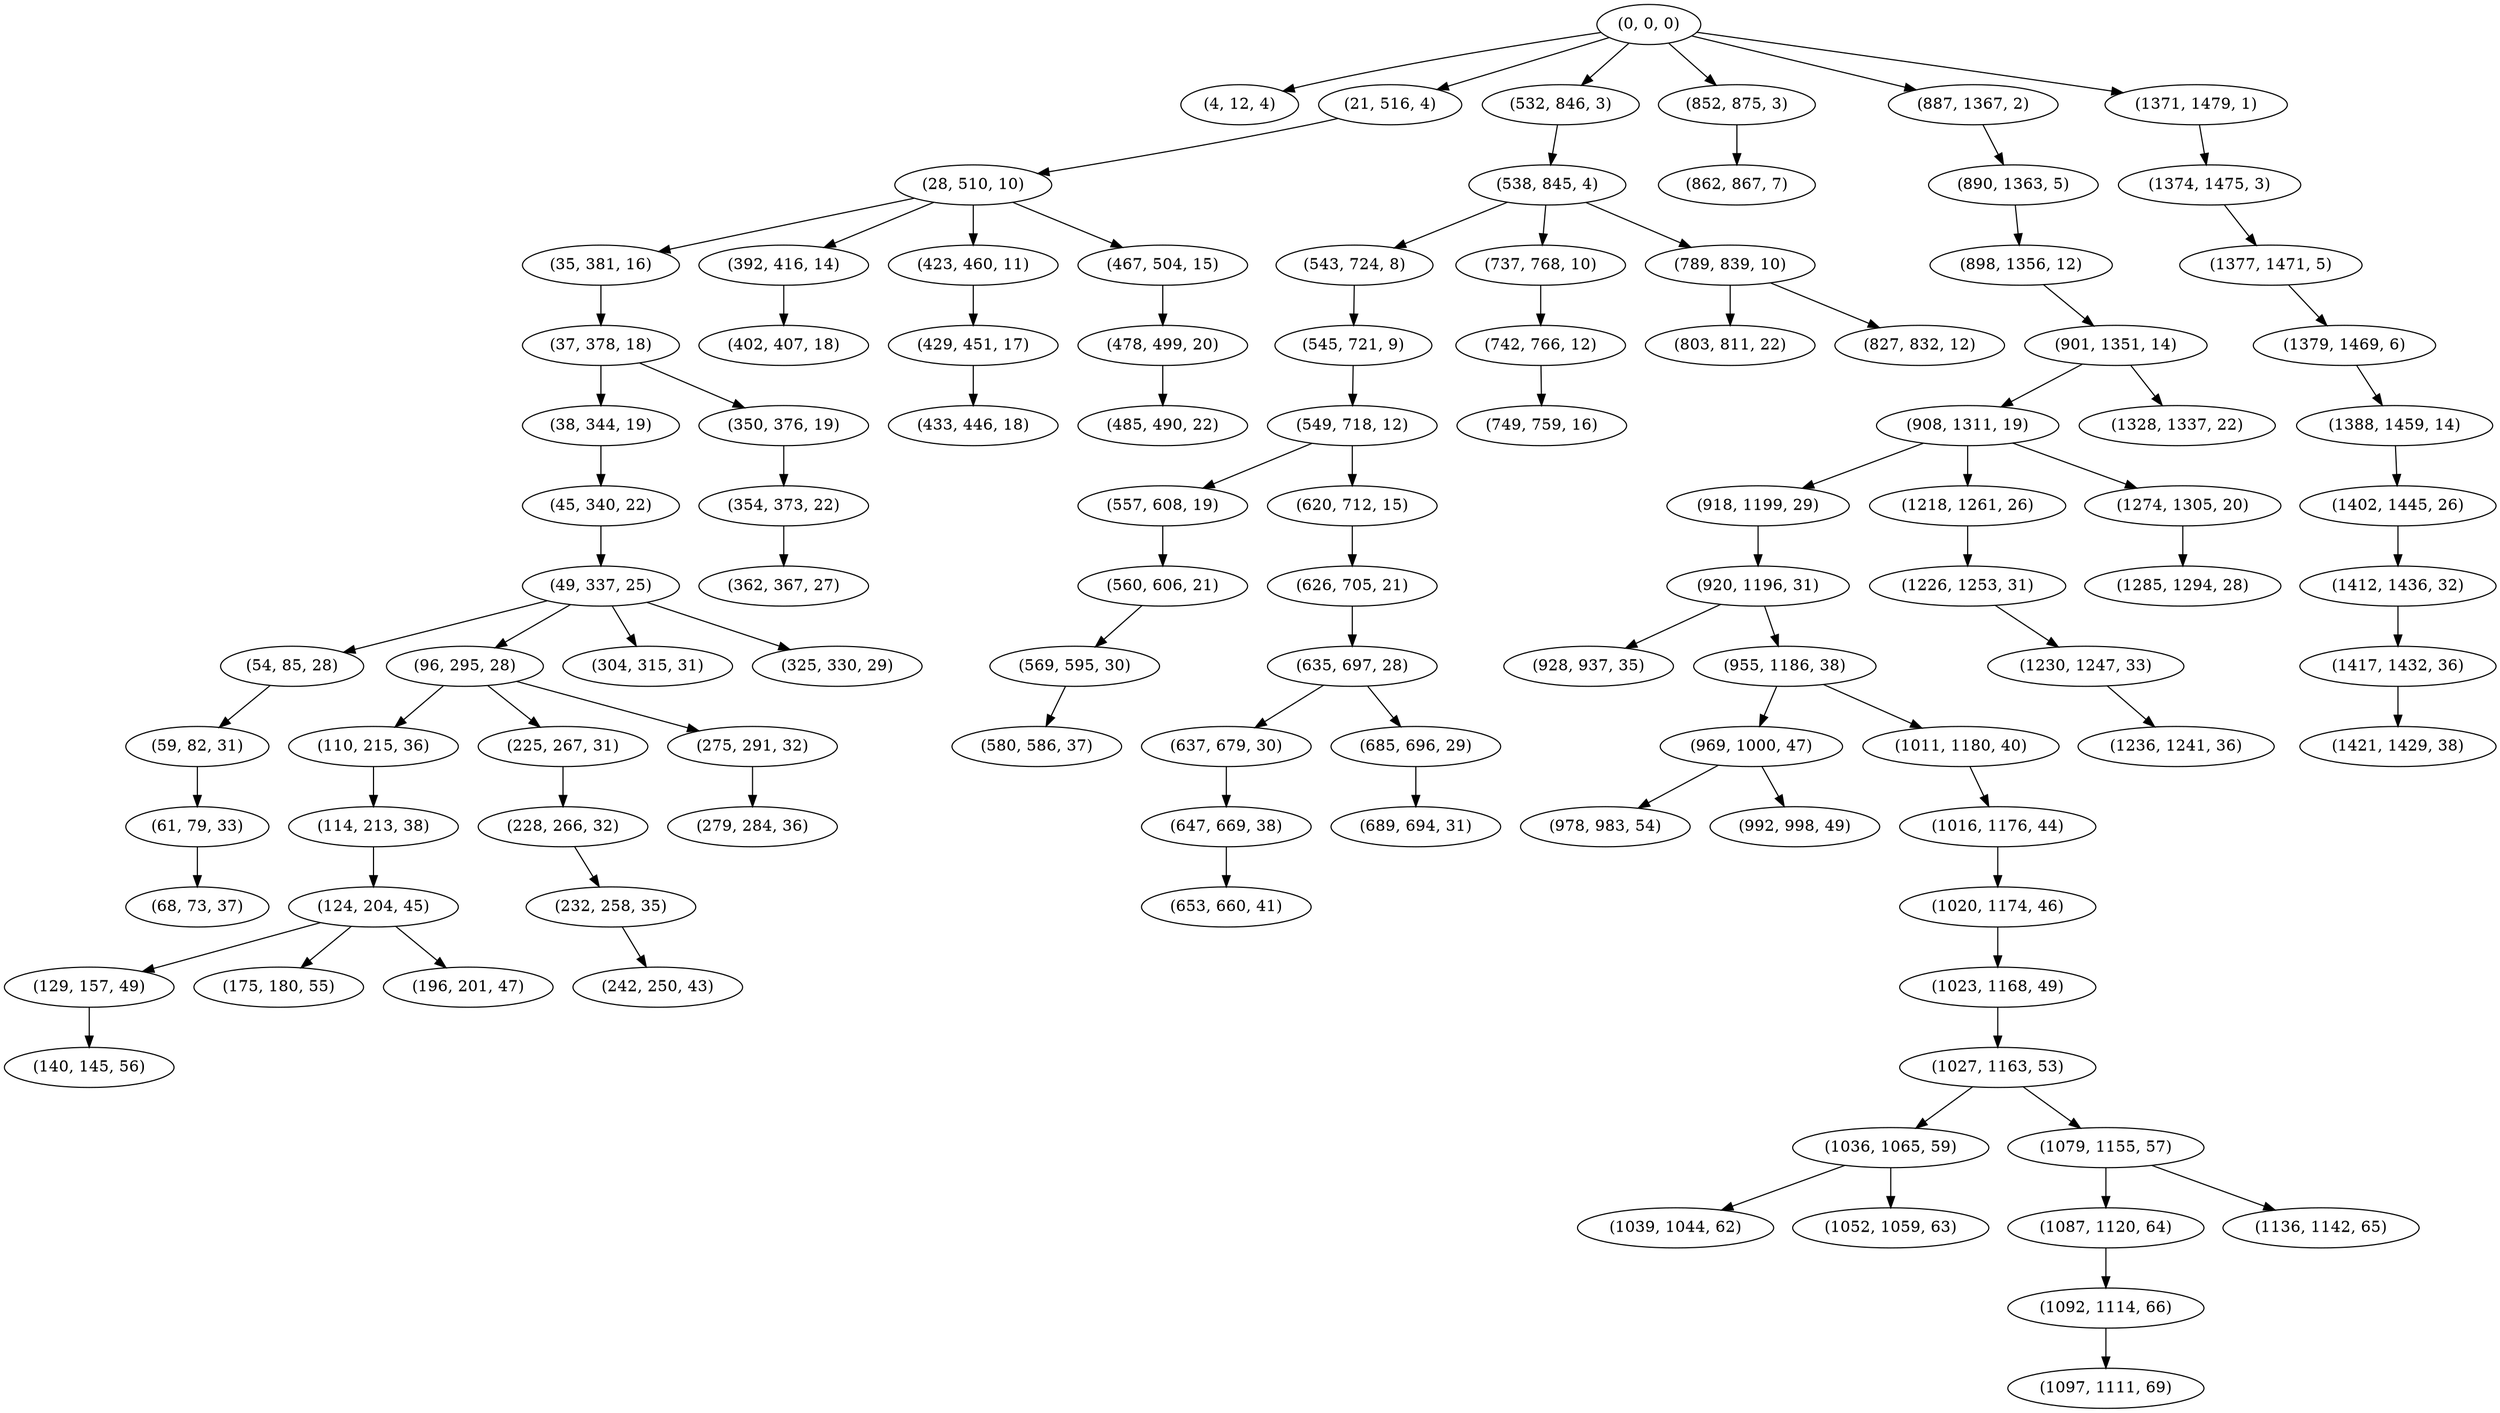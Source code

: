 digraph tree {
    "(0, 0, 0)";
    "(4, 12, 4)";
    "(21, 516, 4)";
    "(28, 510, 10)";
    "(35, 381, 16)";
    "(37, 378, 18)";
    "(38, 344, 19)";
    "(45, 340, 22)";
    "(49, 337, 25)";
    "(54, 85, 28)";
    "(59, 82, 31)";
    "(61, 79, 33)";
    "(68, 73, 37)";
    "(96, 295, 28)";
    "(110, 215, 36)";
    "(114, 213, 38)";
    "(124, 204, 45)";
    "(129, 157, 49)";
    "(140, 145, 56)";
    "(175, 180, 55)";
    "(196, 201, 47)";
    "(225, 267, 31)";
    "(228, 266, 32)";
    "(232, 258, 35)";
    "(242, 250, 43)";
    "(275, 291, 32)";
    "(279, 284, 36)";
    "(304, 315, 31)";
    "(325, 330, 29)";
    "(350, 376, 19)";
    "(354, 373, 22)";
    "(362, 367, 27)";
    "(392, 416, 14)";
    "(402, 407, 18)";
    "(423, 460, 11)";
    "(429, 451, 17)";
    "(433, 446, 18)";
    "(467, 504, 15)";
    "(478, 499, 20)";
    "(485, 490, 22)";
    "(532, 846, 3)";
    "(538, 845, 4)";
    "(543, 724, 8)";
    "(545, 721, 9)";
    "(549, 718, 12)";
    "(557, 608, 19)";
    "(560, 606, 21)";
    "(569, 595, 30)";
    "(580, 586, 37)";
    "(620, 712, 15)";
    "(626, 705, 21)";
    "(635, 697, 28)";
    "(637, 679, 30)";
    "(647, 669, 38)";
    "(653, 660, 41)";
    "(685, 696, 29)";
    "(689, 694, 31)";
    "(737, 768, 10)";
    "(742, 766, 12)";
    "(749, 759, 16)";
    "(789, 839, 10)";
    "(803, 811, 22)";
    "(827, 832, 12)";
    "(852, 875, 3)";
    "(862, 867, 7)";
    "(887, 1367, 2)";
    "(890, 1363, 5)";
    "(898, 1356, 12)";
    "(901, 1351, 14)";
    "(908, 1311, 19)";
    "(918, 1199, 29)";
    "(920, 1196, 31)";
    "(928, 937, 35)";
    "(955, 1186, 38)";
    "(969, 1000, 47)";
    "(978, 983, 54)";
    "(992, 998, 49)";
    "(1011, 1180, 40)";
    "(1016, 1176, 44)";
    "(1020, 1174, 46)";
    "(1023, 1168, 49)";
    "(1027, 1163, 53)";
    "(1036, 1065, 59)";
    "(1039, 1044, 62)";
    "(1052, 1059, 63)";
    "(1079, 1155, 57)";
    "(1087, 1120, 64)";
    "(1092, 1114, 66)";
    "(1097, 1111, 69)";
    "(1136, 1142, 65)";
    "(1218, 1261, 26)";
    "(1226, 1253, 31)";
    "(1230, 1247, 33)";
    "(1236, 1241, 36)";
    "(1274, 1305, 20)";
    "(1285, 1294, 28)";
    "(1328, 1337, 22)";
    "(1371, 1479, 1)";
    "(1374, 1475, 3)";
    "(1377, 1471, 5)";
    "(1379, 1469, 6)";
    "(1388, 1459, 14)";
    "(1402, 1445, 26)";
    "(1412, 1436, 32)";
    "(1417, 1432, 36)";
    "(1421, 1429, 38)";
    "(0, 0, 0)" -> "(4, 12, 4)";
    "(0, 0, 0)" -> "(21, 516, 4)";
    "(0, 0, 0)" -> "(532, 846, 3)";
    "(0, 0, 0)" -> "(852, 875, 3)";
    "(0, 0, 0)" -> "(887, 1367, 2)";
    "(0, 0, 0)" -> "(1371, 1479, 1)";
    "(21, 516, 4)" -> "(28, 510, 10)";
    "(28, 510, 10)" -> "(35, 381, 16)";
    "(28, 510, 10)" -> "(392, 416, 14)";
    "(28, 510, 10)" -> "(423, 460, 11)";
    "(28, 510, 10)" -> "(467, 504, 15)";
    "(35, 381, 16)" -> "(37, 378, 18)";
    "(37, 378, 18)" -> "(38, 344, 19)";
    "(37, 378, 18)" -> "(350, 376, 19)";
    "(38, 344, 19)" -> "(45, 340, 22)";
    "(45, 340, 22)" -> "(49, 337, 25)";
    "(49, 337, 25)" -> "(54, 85, 28)";
    "(49, 337, 25)" -> "(96, 295, 28)";
    "(49, 337, 25)" -> "(304, 315, 31)";
    "(49, 337, 25)" -> "(325, 330, 29)";
    "(54, 85, 28)" -> "(59, 82, 31)";
    "(59, 82, 31)" -> "(61, 79, 33)";
    "(61, 79, 33)" -> "(68, 73, 37)";
    "(96, 295, 28)" -> "(110, 215, 36)";
    "(96, 295, 28)" -> "(225, 267, 31)";
    "(96, 295, 28)" -> "(275, 291, 32)";
    "(110, 215, 36)" -> "(114, 213, 38)";
    "(114, 213, 38)" -> "(124, 204, 45)";
    "(124, 204, 45)" -> "(129, 157, 49)";
    "(124, 204, 45)" -> "(175, 180, 55)";
    "(124, 204, 45)" -> "(196, 201, 47)";
    "(129, 157, 49)" -> "(140, 145, 56)";
    "(225, 267, 31)" -> "(228, 266, 32)";
    "(228, 266, 32)" -> "(232, 258, 35)";
    "(232, 258, 35)" -> "(242, 250, 43)";
    "(275, 291, 32)" -> "(279, 284, 36)";
    "(350, 376, 19)" -> "(354, 373, 22)";
    "(354, 373, 22)" -> "(362, 367, 27)";
    "(392, 416, 14)" -> "(402, 407, 18)";
    "(423, 460, 11)" -> "(429, 451, 17)";
    "(429, 451, 17)" -> "(433, 446, 18)";
    "(467, 504, 15)" -> "(478, 499, 20)";
    "(478, 499, 20)" -> "(485, 490, 22)";
    "(532, 846, 3)" -> "(538, 845, 4)";
    "(538, 845, 4)" -> "(543, 724, 8)";
    "(538, 845, 4)" -> "(737, 768, 10)";
    "(538, 845, 4)" -> "(789, 839, 10)";
    "(543, 724, 8)" -> "(545, 721, 9)";
    "(545, 721, 9)" -> "(549, 718, 12)";
    "(549, 718, 12)" -> "(557, 608, 19)";
    "(549, 718, 12)" -> "(620, 712, 15)";
    "(557, 608, 19)" -> "(560, 606, 21)";
    "(560, 606, 21)" -> "(569, 595, 30)";
    "(569, 595, 30)" -> "(580, 586, 37)";
    "(620, 712, 15)" -> "(626, 705, 21)";
    "(626, 705, 21)" -> "(635, 697, 28)";
    "(635, 697, 28)" -> "(637, 679, 30)";
    "(635, 697, 28)" -> "(685, 696, 29)";
    "(637, 679, 30)" -> "(647, 669, 38)";
    "(647, 669, 38)" -> "(653, 660, 41)";
    "(685, 696, 29)" -> "(689, 694, 31)";
    "(737, 768, 10)" -> "(742, 766, 12)";
    "(742, 766, 12)" -> "(749, 759, 16)";
    "(789, 839, 10)" -> "(803, 811, 22)";
    "(789, 839, 10)" -> "(827, 832, 12)";
    "(852, 875, 3)" -> "(862, 867, 7)";
    "(887, 1367, 2)" -> "(890, 1363, 5)";
    "(890, 1363, 5)" -> "(898, 1356, 12)";
    "(898, 1356, 12)" -> "(901, 1351, 14)";
    "(901, 1351, 14)" -> "(908, 1311, 19)";
    "(901, 1351, 14)" -> "(1328, 1337, 22)";
    "(908, 1311, 19)" -> "(918, 1199, 29)";
    "(908, 1311, 19)" -> "(1218, 1261, 26)";
    "(908, 1311, 19)" -> "(1274, 1305, 20)";
    "(918, 1199, 29)" -> "(920, 1196, 31)";
    "(920, 1196, 31)" -> "(928, 937, 35)";
    "(920, 1196, 31)" -> "(955, 1186, 38)";
    "(955, 1186, 38)" -> "(969, 1000, 47)";
    "(955, 1186, 38)" -> "(1011, 1180, 40)";
    "(969, 1000, 47)" -> "(978, 983, 54)";
    "(969, 1000, 47)" -> "(992, 998, 49)";
    "(1011, 1180, 40)" -> "(1016, 1176, 44)";
    "(1016, 1176, 44)" -> "(1020, 1174, 46)";
    "(1020, 1174, 46)" -> "(1023, 1168, 49)";
    "(1023, 1168, 49)" -> "(1027, 1163, 53)";
    "(1027, 1163, 53)" -> "(1036, 1065, 59)";
    "(1027, 1163, 53)" -> "(1079, 1155, 57)";
    "(1036, 1065, 59)" -> "(1039, 1044, 62)";
    "(1036, 1065, 59)" -> "(1052, 1059, 63)";
    "(1079, 1155, 57)" -> "(1087, 1120, 64)";
    "(1079, 1155, 57)" -> "(1136, 1142, 65)";
    "(1087, 1120, 64)" -> "(1092, 1114, 66)";
    "(1092, 1114, 66)" -> "(1097, 1111, 69)";
    "(1218, 1261, 26)" -> "(1226, 1253, 31)";
    "(1226, 1253, 31)" -> "(1230, 1247, 33)";
    "(1230, 1247, 33)" -> "(1236, 1241, 36)";
    "(1274, 1305, 20)" -> "(1285, 1294, 28)";
    "(1371, 1479, 1)" -> "(1374, 1475, 3)";
    "(1374, 1475, 3)" -> "(1377, 1471, 5)";
    "(1377, 1471, 5)" -> "(1379, 1469, 6)";
    "(1379, 1469, 6)" -> "(1388, 1459, 14)";
    "(1388, 1459, 14)" -> "(1402, 1445, 26)";
    "(1402, 1445, 26)" -> "(1412, 1436, 32)";
    "(1412, 1436, 32)" -> "(1417, 1432, 36)";
    "(1417, 1432, 36)" -> "(1421, 1429, 38)";
}
